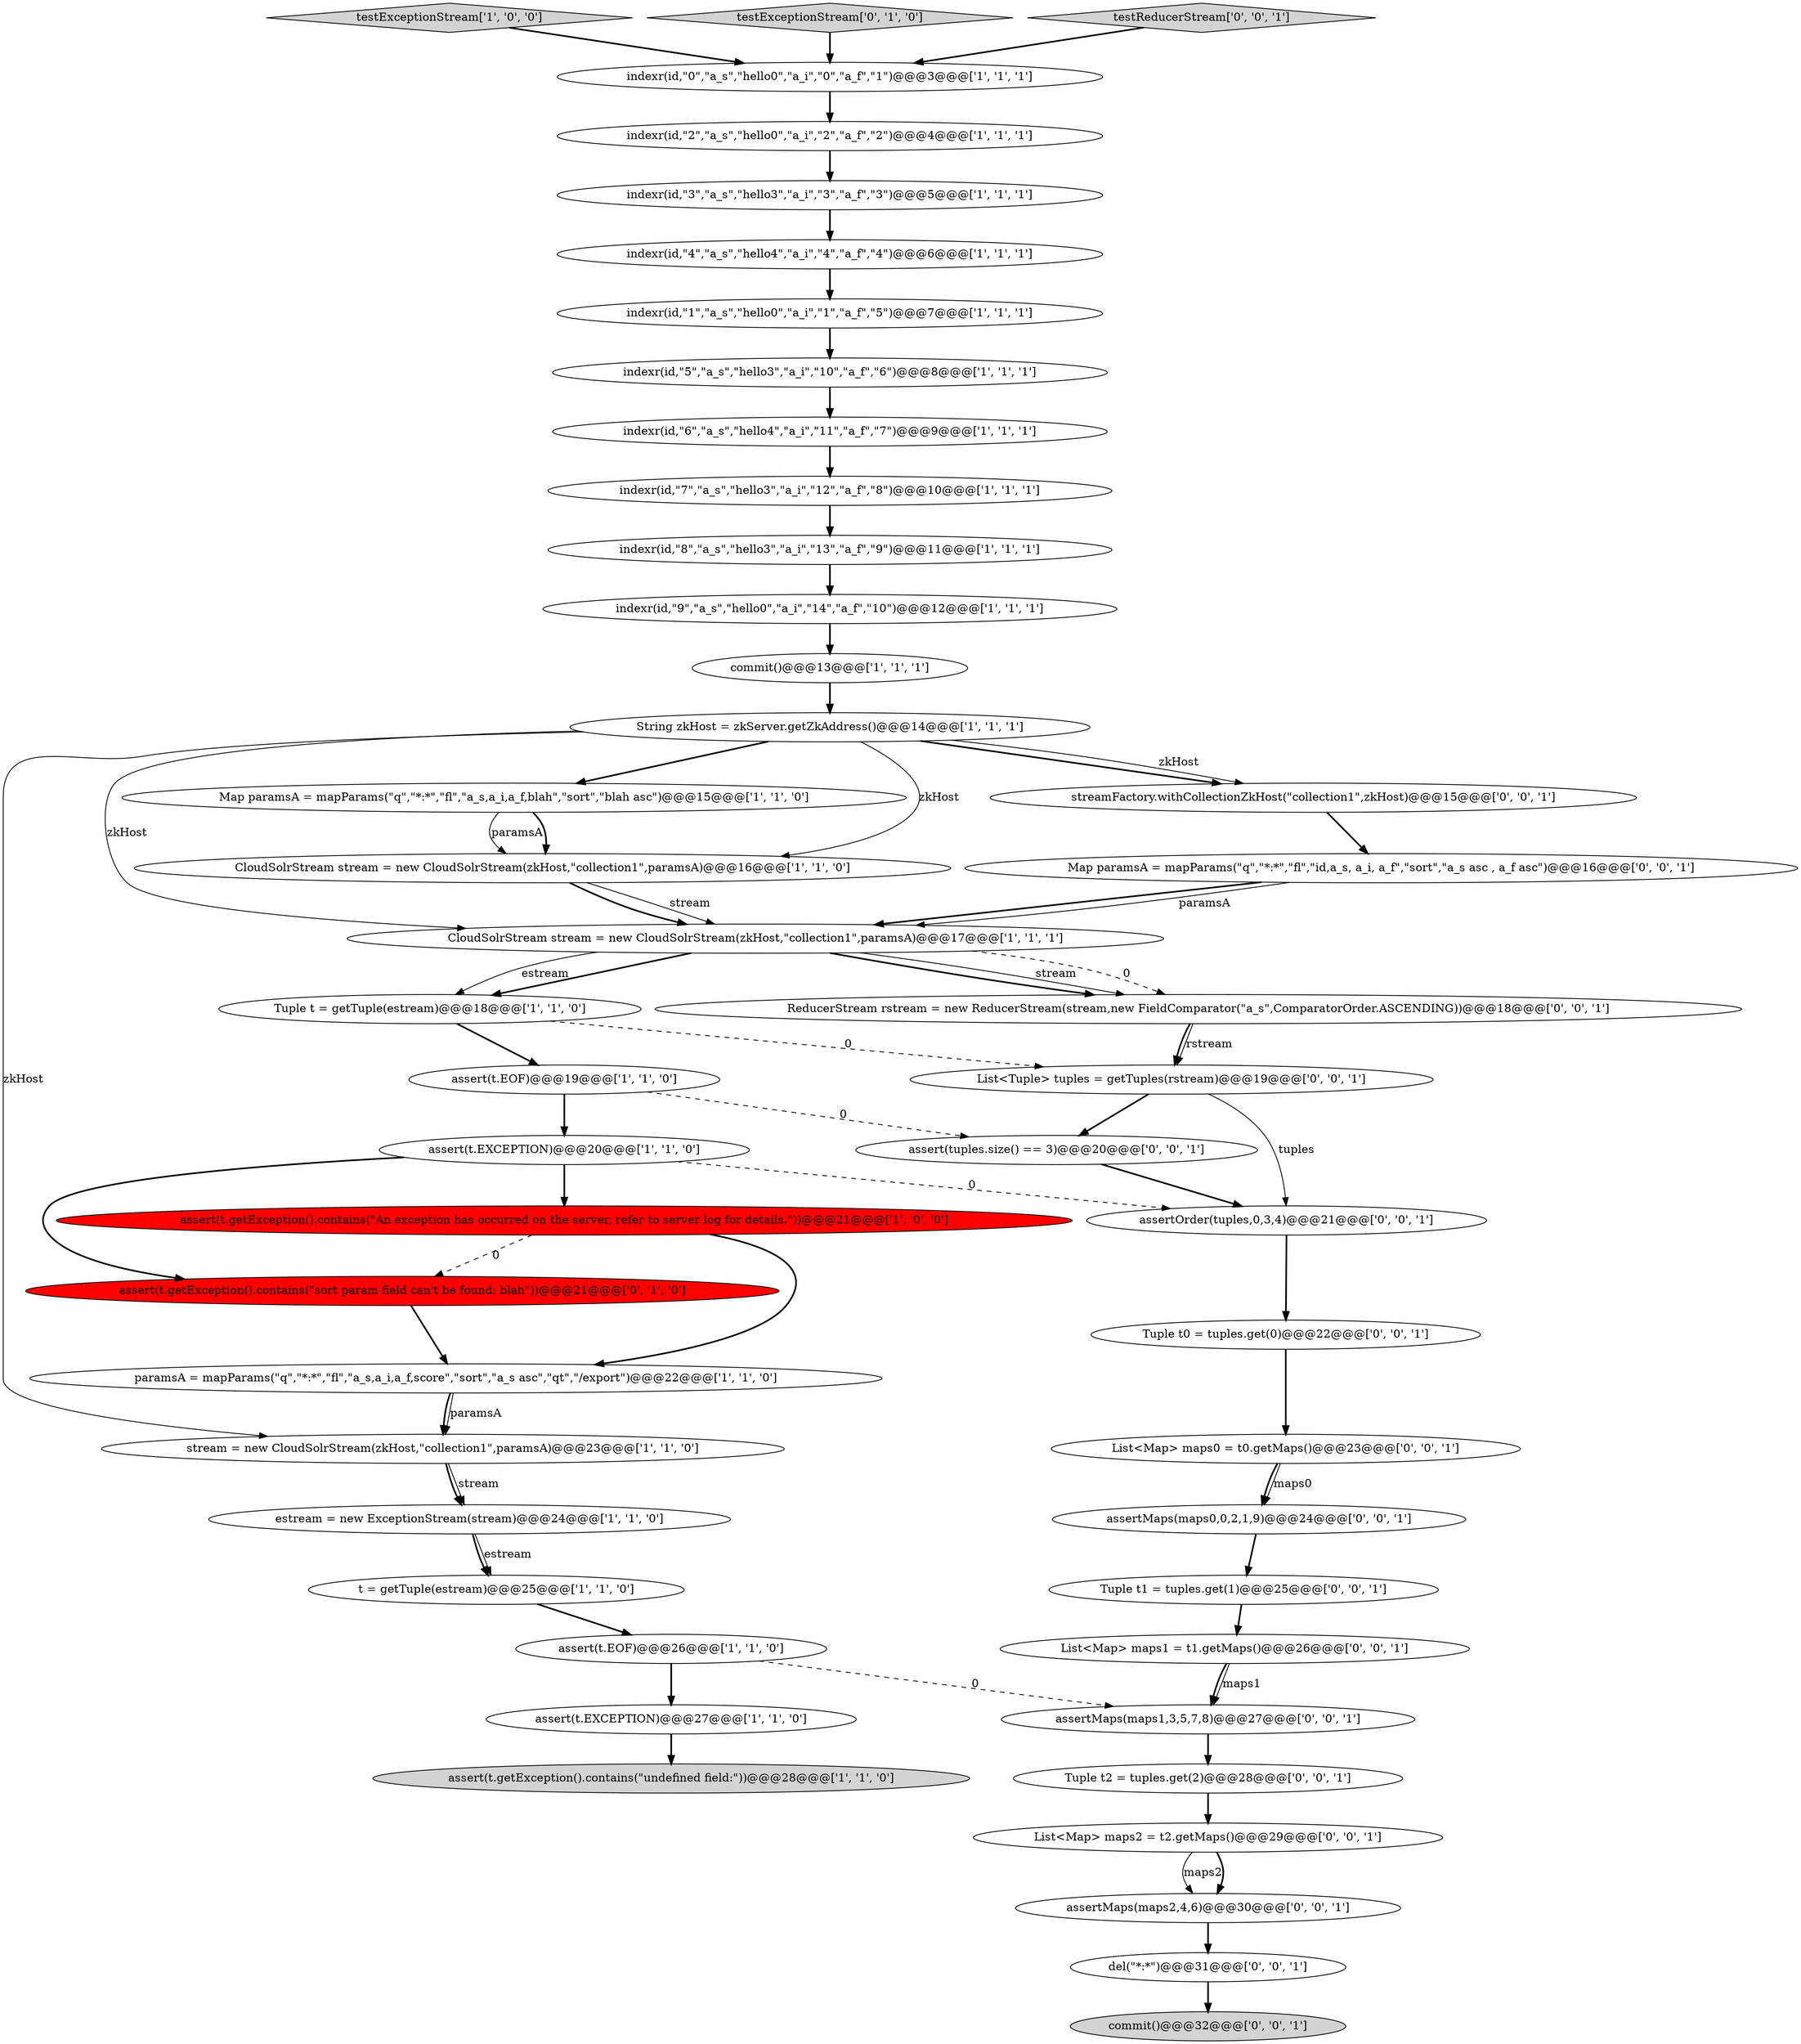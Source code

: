 digraph {
28 [style = filled, label = "assert(t.getException().contains(\"sort param field can't be found: blah\"))@@@21@@@['0', '1', '0']", fillcolor = red, shape = ellipse image = "AAA1AAABBB2BBB"];
30 [style = filled, label = "del(\"*:*\")@@@31@@@['0', '0', '1']", fillcolor = white, shape = ellipse image = "AAA0AAABBB3BBB"];
13 [style = filled, label = "Map paramsA = mapParams(\"q\",\"*:*\",\"fl\",\"a_s,a_i,a_f,blah\",\"sort\",\"blah asc\")@@@15@@@['1', '1', '0']", fillcolor = white, shape = ellipse image = "AAA0AAABBB1BBB"];
15 [style = filled, label = "testExceptionStream['1', '0', '0']", fillcolor = lightgray, shape = diamond image = "AAA0AAABBB1BBB"];
31 [style = filled, label = "streamFactory.withCollectionZkHost(\"collection1\",zkHost)@@@15@@@['0', '0', '1']", fillcolor = white, shape = ellipse image = "AAA0AAABBB3BBB"];
0 [style = filled, label = "commit()@@@13@@@['1', '1', '1']", fillcolor = white, shape = ellipse image = "AAA0AAABBB1BBB"];
37 [style = filled, label = "List<Map> maps2 = t2.getMaps()@@@29@@@['0', '0', '1']", fillcolor = white, shape = ellipse image = "AAA0AAABBB3BBB"];
14 [style = filled, label = "assert(t.getException().contains(\"An exception has occurred on the server, refer to server log for details.\"))@@@21@@@['1', '0', '0']", fillcolor = red, shape = ellipse image = "AAA1AAABBB1BBB"];
22 [style = filled, label = "assert(t.EOF)@@@26@@@['1', '1', '0']", fillcolor = white, shape = ellipse image = "AAA0AAABBB1BBB"];
9 [style = filled, label = "assert(t.EOF)@@@19@@@['1', '1', '0']", fillcolor = white, shape = ellipse image = "AAA0AAABBB1BBB"];
21 [style = filled, label = "CloudSolrStream stream = new CloudSolrStream(zkHost,\"collection1\",paramsA)@@@17@@@['1', '1', '1']", fillcolor = white, shape = ellipse image = "AAA0AAABBB1BBB"];
33 [style = filled, label = "ReducerStream rstream = new ReducerStream(stream,new FieldComparator(\"a_s\",ComparatorOrder.ASCENDING))@@@18@@@['0', '0', '1']", fillcolor = white, shape = ellipse image = "AAA0AAABBB3BBB"];
1 [style = filled, label = "paramsA = mapParams(\"q\",\"*:*\",\"fl\",\"a_s,a_i,a_f,score\",\"sort\",\"a_s asc\",\"qt\",\"/export\")@@@22@@@['1', '1', '0']", fillcolor = white, shape = ellipse image = "AAA0AAABBB1BBB"];
18 [style = filled, label = "indexr(id,\"3\",\"a_s\",\"hello3\",\"a_i\",\"3\",\"a_f\",\"3\")@@@5@@@['1', '1', '1']", fillcolor = white, shape = ellipse image = "AAA0AAABBB1BBB"];
40 [style = filled, label = "List<Map> maps1 = t1.getMaps()@@@26@@@['0', '0', '1']", fillcolor = white, shape = ellipse image = "AAA0AAABBB3BBB"];
16 [style = filled, label = "CloudSolrStream stream = new CloudSolrStream(zkHost,\"collection1\",paramsA)@@@16@@@['1', '1', '0']", fillcolor = white, shape = ellipse image = "AAA0AAABBB1BBB"];
24 [style = filled, label = "String zkHost = zkServer.getZkAddress()@@@14@@@['1', '1', '1']", fillcolor = white, shape = ellipse image = "AAA0AAABBB1BBB"];
44 [style = filled, label = "Map paramsA = mapParams(\"q\",\"*:*\",\"fl\",\"id,a_s, a_i, a_f\",\"sort\",\"a_s asc , a_f asc\")@@@16@@@['0', '0', '1']", fillcolor = white, shape = ellipse image = "AAA0AAABBB3BBB"];
5 [style = filled, label = "indexr(id,\"7\",\"a_s\",\"hello3\",\"a_i\",\"12\",\"a_f\",\"8\")@@@10@@@['1', '1', '1']", fillcolor = white, shape = ellipse image = "AAA0AAABBB1BBB"];
29 [style = filled, label = "assertMaps(maps0,0,2,1,9)@@@24@@@['0', '0', '1']", fillcolor = white, shape = ellipse image = "AAA0AAABBB3BBB"];
34 [style = filled, label = "Tuple t1 = tuples.get(1)@@@25@@@['0', '0', '1']", fillcolor = white, shape = ellipse image = "AAA0AAABBB3BBB"];
27 [style = filled, label = "testExceptionStream['0', '1', '0']", fillcolor = lightgray, shape = diamond image = "AAA0AAABBB2BBB"];
23 [style = filled, label = "assert(t.getException().contains(\"undefined field:\"))@@@28@@@['1', '1', '0']", fillcolor = lightgray, shape = ellipse image = "AAA0AAABBB1BBB"];
39 [style = filled, label = "assert(tuples.size() == 3)@@@20@@@['0', '0', '1']", fillcolor = white, shape = ellipse image = "AAA0AAABBB3BBB"];
2 [style = filled, label = "indexr(id,\"6\",\"a_s\",\"hello4\",\"a_i\",\"11\",\"a_f\",\"7\")@@@9@@@['1', '1', '1']", fillcolor = white, shape = ellipse image = "AAA0AAABBB1BBB"];
6 [style = filled, label = "stream = new CloudSolrStream(zkHost,\"collection1\",paramsA)@@@23@@@['1', '1', '0']", fillcolor = white, shape = ellipse image = "AAA0AAABBB1BBB"];
19 [style = filled, label = "indexr(id,\"2\",\"a_s\",\"hello0\",\"a_i\",\"2\",\"a_f\",\"2\")@@@4@@@['1', '1', '1']", fillcolor = white, shape = ellipse image = "AAA0AAABBB1BBB"];
42 [style = filled, label = "List<Tuple> tuples = getTuples(rstream)@@@19@@@['0', '0', '1']", fillcolor = white, shape = ellipse image = "AAA0AAABBB3BBB"];
35 [style = filled, label = "assertMaps(maps2,4,6)@@@30@@@['0', '0', '1']", fillcolor = white, shape = ellipse image = "AAA0AAABBB3BBB"];
7 [style = filled, label = "assert(t.EXCEPTION)@@@20@@@['1', '1', '0']", fillcolor = white, shape = ellipse image = "AAA0AAABBB1BBB"];
38 [style = filled, label = "Tuple t0 = tuples.get(0)@@@22@@@['0', '0', '1']", fillcolor = white, shape = ellipse image = "AAA0AAABBB3BBB"];
12 [style = filled, label = "indexr(id,\"4\",\"a_s\",\"hello4\",\"a_i\",\"4\",\"a_f\",\"4\")@@@6@@@['1', '1', '1']", fillcolor = white, shape = ellipse image = "AAA0AAABBB1BBB"];
10 [style = filled, label = "t = getTuple(estream)@@@25@@@['1', '1', '0']", fillcolor = white, shape = ellipse image = "AAA0AAABBB1BBB"];
8 [style = filled, label = "indexr(id,\"0\",\"a_s\",\"hello0\",\"a_i\",\"0\",\"a_f\",\"1\")@@@3@@@['1', '1', '1']", fillcolor = white, shape = ellipse image = "AAA0AAABBB1BBB"];
43 [style = filled, label = "List<Map> maps0 = t0.getMaps()@@@23@@@['0', '0', '1']", fillcolor = white, shape = ellipse image = "AAA0AAABBB3BBB"];
32 [style = filled, label = "assertOrder(tuples,0,3,4)@@@21@@@['0', '0', '1']", fillcolor = white, shape = ellipse image = "AAA0AAABBB3BBB"];
3 [style = filled, label = "indexr(id,\"1\",\"a_s\",\"hello0\",\"a_i\",\"1\",\"a_f\",\"5\")@@@7@@@['1', '1', '1']", fillcolor = white, shape = ellipse image = "AAA0AAABBB1BBB"];
11 [style = filled, label = "indexr(id,\"5\",\"a_s\",\"hello3\",\"a_i\",\"10\",\"a_f\",\"6\")@@@8@@@['1', '1', '1']", fillcolor = white, shape = ellipse image = "AAA0AAABBB1BBB"];
36 [style = filled, label = "Tuple t2 = tuples.get(2)@@@28@@@['0', '0', '1']", fillcolor = white, shape = ellipse image = "AAA0AAABBB3BBB"];
45 [style = filled, label = "testReducerStream['0', '0', '1']", fillcolor = lightgray, shape = diamond image = "AAA0AAABBB3BBB"];
17 [style = filled, label = "estream = new ExceptionStream(stream)@@@24@@@['1', '1', '0']", fillcolor = white, shape = ellipse image = "AAA0AAABBB1BBB"];
20 [style = filled, label = "indexr(id,\"9\",\"a_s\",\"hello0\",\"a_i\",\"14\",\"a_f\",\"10\")@@@12@@@['1', '1', '1']", fillcolor = white, shape = ellipse image = "AAA0AAABBB1BBB"];
41 [style = filled, label = "assertMaps(maps1,3,5,7,8)@@@27@@@['0', '0', '1']", fillcolor = white, shape = ellipse image = "AAA0AAABBB3BBB"];
4 [style = filled, label = "Tuple t = getTuple(estream)@@@18@@@['1', '1', '0']", fillcolor = white, shape = ellipse image = "AAA0AAABBB1BBB"];
26 [style = filled, label = "indexr(id,\"8\",\"a_s\",\"hello3\",\"a_i\",\"13\",\"a_f\",\"9\")@@@11@@@['1', '1', '1']", fillcolor = white, shape = ellipse image = "AAA0AAABBB1BBB"];
25 [style = filled, label = "assert(t.EXCEPTION)@@@27@@@['1', '1', '0']", fillcolor = white, shape = ellipse image = "AAA0AAABBB1BBB"];
46 [style = filled, label = "commit()@@@32@@@['0', '0', '1']", fillcolor = lightgray, shape = ellipse image = "AAA0AAABBB3BBB"];
6->17 [style = bold, label=""];
4->9 [style = bold, label=""];
17->10 [style = bold, label=""];
10->22 [style = bold, label=""];
22->25 [style = bold, label=""];
9->39 [style = dashed, label="0"];
19->18 [style = bold, label=""];
44->21 [style = bold, label=""];
24->16 [style = solid, label="zkHost"];
1->6 [style = solid, label="paramsA"];
34->40 [style = bold, label=""];
14->28 [style = dashed, label="0"];
25->23 [style = bold, label=""];
8->19 [style = bold, label=""];
6->17 [style = solid, label="stream"];
21->33 [style = bold, label=""];
20->0 [style = bold, label=""];
42->39 [style = bold, label=""];
3->11 [style = bold, label=""];
18->12 [style = bold, label=""];
5->26 [style = bold, label=""];
44->21 [style = solid, label="paramsA"];
33->42 [style = solid, label="rstream"];
28->1 [style = bold, label=""];
29->34 [style = bold, label=""];
9->7 [style = bold, label=""];
13->16 [style = solid, label="paramsA"];
42->32 [style = solid, label="tuples"];
13->16 [style = bold, label=""];
11->2 [style = bold, label=""];
14->1 [style = bold, label=""];
7->14 [style = bold, label=""];
21->33 [style = solid, label="stream"];
22->41 [style = dashed, label="0"];
32->38 [style = bold, label=""];
24->6 [style = solid, label="zkHost"];
16->21 [style = solid, label="stream"];
24->21 [style = solid, label="zkHost"];
1->6 [style = bold, label=""];
41->36 [style = bold, label=""];
7->28 [style = bold, label=""];
24->31 [style = bold, label=""];
31->44 [style = bold, label=""];
21->33 [style = dashed, label="0"];
16->21 [style = bold, label=""];
33->42 [style = bold, label=""];
0->24 [style = bold, label=""];
39->32 [style = bold, label=""];
38->43 [style = bold, label=""];
30->46 [style = bold, label=""];
40->41 [style = bold, label=""];
45->8 [style = bold, label=""];
4->42 [style = dashed, label="0"];
40->41 [style = solid, label="maps1"];
37->35 [style = solid, label="maps2"];
7->32 [style = dashed, label="0"];
43->29 [style = bold, label=""];
12->3 [style = bold, label=""];
21->4 [style = bold, label=""];
36->37 [style = bold, label=""];
37->35 [style = bold, label=""];
21->4 [style = solid, label="estream"];
17->10 [style = solid, label="estream"];
35->30 [style = bold, label=""];
27->8 [style = bold, label=""];
15->8 [style = bold, label=""];
26->20 [style = bold, label=""];
43->29 [style = solid, label="maps0"];
2->5 [style = bold, label=""];
24->13 [style = bold, label=""];
24->31 [style = solid, label="zkHost"];
}
